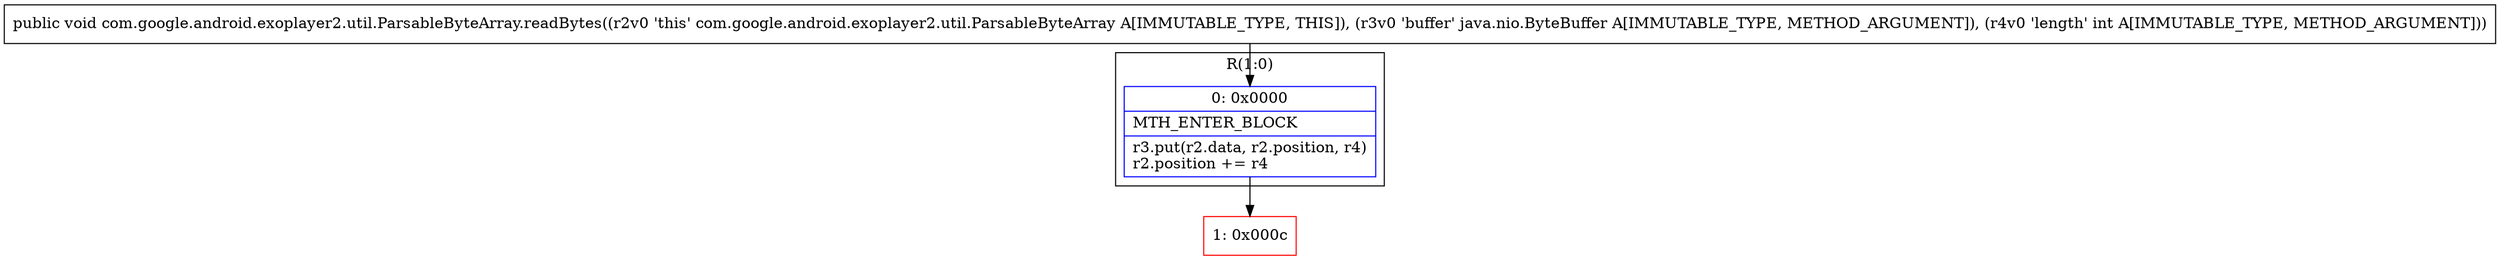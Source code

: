 digraph "CFG forcom.google.android.exoplayer2.util.ParsableByteArray.readBytes(Ljava\/nio\/ByteBuffer;I)V" {
subgraph cluster_Region_118429936 {
label = "R(1:0)";
node [shape=record,color=blue];
Node_0 [shape=record,label="{0\:\ 0x0000|MTH_ENTER_BLOCK\l|r3.put(r2.data, r2.position, r4)\lr2.position += r4\l}"];
}
Node_1 [shape=record,color=red,label="{1\:\ 0x000c}"];
MethodNode[shape=record,label="{public void com.google.android.exoplayer2.util.ParsableByteArray.readBytes((r2v0 'this' com.google.android.exoplayer2.util.ParsableByteArray A[IMMUTABLE_TYPE, THIS]), (r3v0 'buffer' java.nio.ByteBuffer A[IMMUTABLE_TYPE, METHOD_ARGUMENT]), (r4v0 'length' int A[IMMUTABLE_TYPE, METHOD_ARGUMENT])) }"];
MethodNode -> Node_0;
Node_0 -> Node_1;
}

